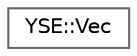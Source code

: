 digraph "Graphical Class Hierarchy"
{
 // LATEX_PDF_SIZE
  bgcolor="transparent";
  edge [fontname=Helvetica,fontsize=10,labelfontname=Helvetica,labelfontsize=10];
  node [fontname=Helvetica,fontsize=10,shape=box,height=0.2,width=0.4];
  rankdir="LR";
  Node0 [id="Node000000",label="YSE::Vec",height=0.2,width=0.4,color="grey40", fillcolor="white", style="filled",URL="$class_y_s_e_1_1_vec.html",tooltip=" "];
}
